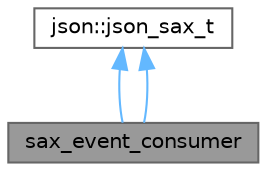 digraph "sax_event_consumer"
{
 // LATEX_PDF_SIZE
  bgcolor="transparent";
  edge [fontname=Helvetica,fontsize=10,labelfontname=Helvetica,labelfontsize=10];
  node [fontname=Helvetica,fontsize=10,shape=box,height=0.2,width=0.4];
  Node1 [id="Node000001",label="sax_event_consumer",height=0.2,width=0.4,color="gray40", fillcolor="grey60", style="filled", fontcolor="black",tooltip=" "];
  Node2 -> Node1 [id="edge1_Node000001_Node000002",dir="back",color="steelblue1",style="solid",tooltip=" "];
  Node2 [id="Node000002",label="json::json_sax_t",height=0.2,width=0.4,color="gray40", fillcolor="white", style="filled",URL="$structnlohmann_1_1json__sax.html",tooltip="SAX interface."];
  Node2 -> Node1 [id="edge2_Node000001_Node000002",dir="back",color="steelblue1",style="solid",tooltip=" "];
}
